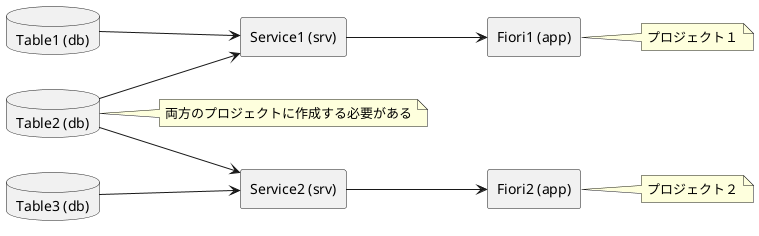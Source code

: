@startuml
left to right direction


' === リモートリポジトリ ===
database db1 as "Table1 (db)"
database db2 as "Table2 (db)"
database db3 as "Table3 (db)"
rectangle srv1 as "Service1 (srv)"
rectangle srv2 as "Service2 (srv)"
rectangle fiori1 as "Fiori1 (app)"
rectangle fiori2 as "Fiori2 (app)"

db2 --> srv1
db1 --> srv1

db2 --> srv2
db3 --> srv2
srv1 --> fiori1 
srv2 --> fiori2

note right of fiori1
プロジェクト１
end note

note right of fiori2
プロジェクト２
end note

note right of db2
両方のプロジェクトに作成する必要がある
end note

@enduml
